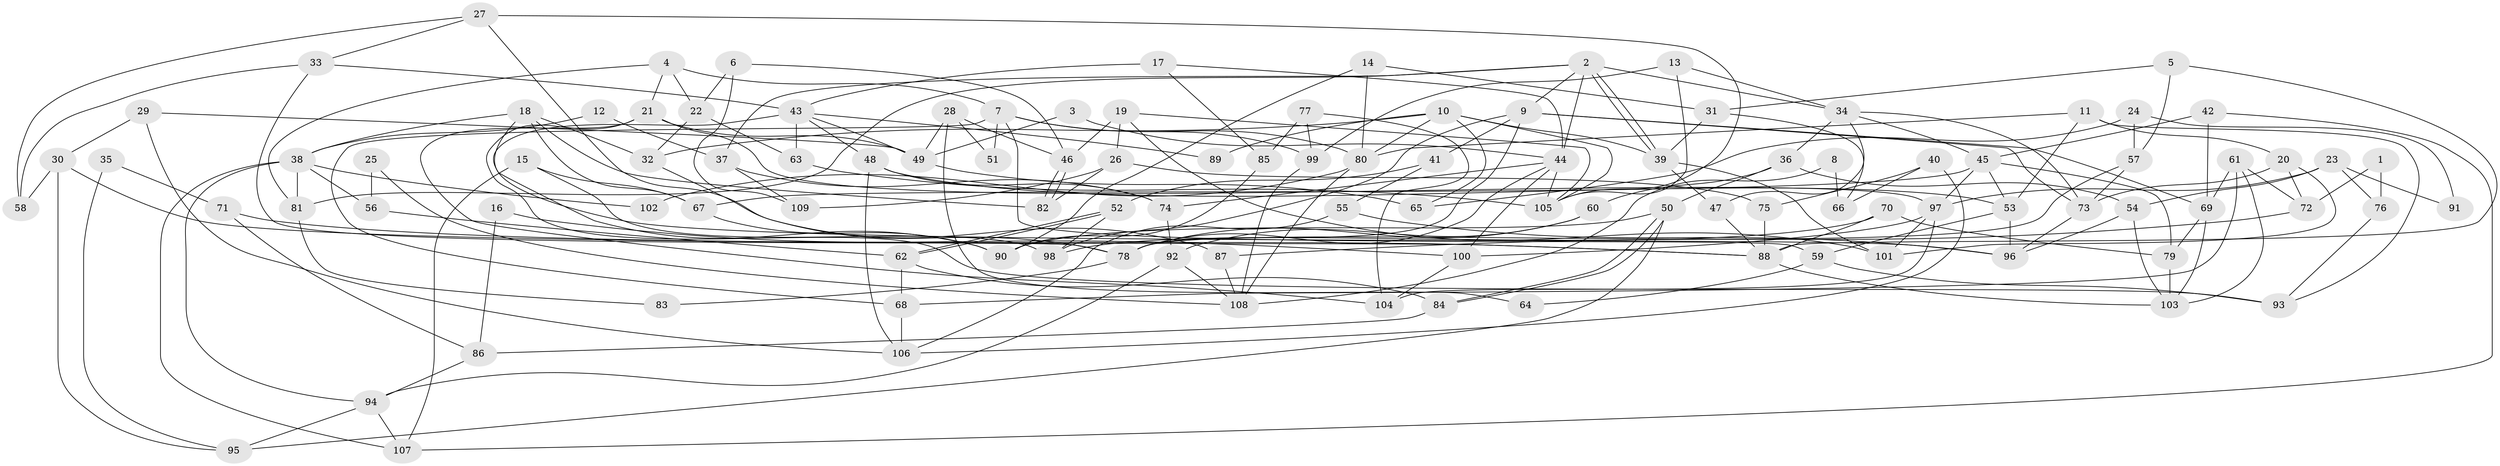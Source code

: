 // coarse degree distribution, {2: 0.125, 20: 0.03125, 12: 0.03125, 3: 0.125, 9: 0.0625, 10: 0.03125, 4: 0.03125, 5: 0.15625, 8: 0.09375, 11: 0.0625, 6: 0.15625, 7: 0.09375}
// Generated by graph-tools (version 1.1) at 2025/18/03/04/25 18:18:42]
// undirected, 109 vertices, 218 edges
graph export_dot {
graph [start="1"]
  node [color=gray90,style=filled];
  1;
  2;
  3;
  4;
  5;
  6;
  7;
  8;
  9;
  10;
  11;
  12;
  13;
  14;
  15;
  16;
  17;
  18;
  19;
  20;
  21;
  22;
  23;
  24;
  25;
  26;
  27;
  28;
  29;
  30;
  31;
  32;
  33;
  34;
  35;
  36;
  37;
  38;
  39;
  40;
  41;
  42;
  43;
  44;
  45;
  46;
  47;
  48;
  49;
  50;
  51;
  52;
  53;
  54;
  55;
  56;
  57;
  58;
  59;
  60;
  61;
  62;
  63;
  64;
  65;
  66;
  67;
  68;
  69;
  70;
  71;
  72;
  73;
  74;
  75;
  76;
  77;
  78;
  79;
  80;
  81;
  82;
  83;
  84;
  85;
  86;
  87;
  88;
  89;
  90;
  91;
  92;
  93;
  94;
  95;
  96;
  97;
  98;
  99;
  100;
  101;
  102;
  103;
  104;
  105;
  106;
  107;
  108;
  109;
  1 -- 72;
  1 -- 76;
  2 -- 39;
  2 -- 39;
  2 -- 44;
  2 -- 9;
  2 -- 34;
  2 -- 37;
  2 -- 81;
  3 -- 49;
  3 -- 44;
  4 -- 22;
  4 -- 21;
  4 -- 7;
  4 -- 81;
  5 -- 57;
  5 -- 31;
  5 -- 88;
  6 -- 109;
  6 -- 22;
  6 -- 46;
  7 -- 99;
  7 -- 51;
  7 -- 59;
  7 -- 68;
  7 -- 80;
  8 -- 108;
  8 -- 66;
  9 -- 69;
  9 -- 41;
  9 -- 73;
  9 -- 78;
  9 -- 98;
  10 -- 105;
  10 -- 32;
  10 -- 39;
  10 -- 65;
  10 -- 80;
  10 -- 89;
  11 -- 53;
  11 -- 80;
  11 -- 20;
  11 -- 93;
  12 -- 37;
  12 -- 38;
  13 -- 105;
  13 -- 34;
  13 -- 99;
  14 -- 80;
  14 -- 90;
  14 -- 31;
  15 -- 98;
  15 -- 107;
  15 -- 67;
  16 -- 100;
  16 -- 86;
  17 -- 85;
  17 -- 43;
  17 -- 44;
  18 -- 96;
  18 -- 38;
  18 -- 32;
  18 -- 67;
  18 -- 82;
  19 -- 101;
  19 -- 46;
  19 -- 26;
  19 -- 105;
  20 -- 73;
  20 -- 72;
  20 -- 101;
  21 -- 97;
  21 -- 104;
  21 -- 49;
  21 -- 93;
  22 -- 32;
  22 -- 63;
  23 -- 97;
  23 -- 54;
  23 -- 76;
  23 -- 91;
  24 -- 57;
  24 -- 65;
  24 -- 91;
  25 -- 108;
  25 -- 56;
  26 -- 82;
  26 -- 75;
  26 -- 109;
  27 -- 87;
  27 -- 33;
  27 -- 58;
  27 -- 105;
  28 -- 49;
  28 -- 46;
  28 -- 51;
  28 -- 64;
  29 -- 106;
  29 -- 49;
  29 -- 30;
  30 -- 88;
  30 -- 58;
  30 -- 95;
  31 -- 39;
  31 -- 66;
  32 -- 78;
  33 -- 58;
  33 -- 78;
  33 -- 43;
  34 -- 47;
  34 -- 36;
  34 -- 45;
  34 -- 73;
  35 -- 95;
  35 -- 71;
  36 -- 50;
  36 -- 54;
  36 -- 60;
  37 -- 74;
  37 -- 109;
  38 -- 94;
  38 -- 81;
  38 -- 56;
  38 -- 102;
  38 -- 107;
  39 -- 47;
  39 -- 101;
  40 -- 75;
  40 -- 106;
  40 -- 66;
  41 -- 52;
  41 -- 55;
  42 -- 69;
  42 -- 45;
  42 -- 107;
  43 -- 48;
  43 -- 49;
  43 -- 63;
  43 -- 89;
  43 -- 90;
  44 -- 105;
  44 -- 74;
  44 -- 78;
  44 -- 100;
  45 -- 67;
  45 -- 53;
  45 -- 79;
  45 -- 97;
  46 -- 82;
  46 -- 82;
  47 -- 88;
  48 -- 53;
  48 -- 74;
  48 -- 106;
  49 -- 65;
  50 -- 90;
  50 -- 84;
  50 -- 84;
  50 -- 95;
  52 -- 98;
  52 -- 62;
  52 -- 62;
  53 -- 59;
  53 -- 96;
  54 -- 96;
  54 -- 103;
  55 -- 96;
  55 -- 106;
  56 -- 62;
  57 -- 73;
  57 -- 78;
  59 -- 93;
  59 -- 64;
  60 -- 78;
  60 -- 92;
  61 -- 103;
  61 -- 68;
  61 -- 69;
  61 -- 72;
  62 -- 68;
  62 -- 84;
  63 -- 105;
  67 -- 90;
  68 -- 106;
  69 -- 79;
  69 -- 103;
  70 -- 88;
  70 -- 79;
  70 -- 98;
  71 -- 86;
  71 -- 88;
  72 -- 87;
  73 -- 96;
  74 -- 92;
  75 -- 88;
  76 -- 93;
  77 -- 99;
  77 -- 104;
  77 -- 85;
  78 -- 83;
  79 -- 103;
  80 -- 102;
  80 -- 108;
  81 -- 83;
  84 -- 86;
  85 -- 90;
  86 -- 94;
  87 -- 108;
  88 -- 103;
  92 -- 94;
  92 -- 108;
  94 -- 95;
  94 -- 107;
  97 -- 101;
  97 -- 100;
  97 -- 104;
  99 -- 108;
  100 -- 104;
}
